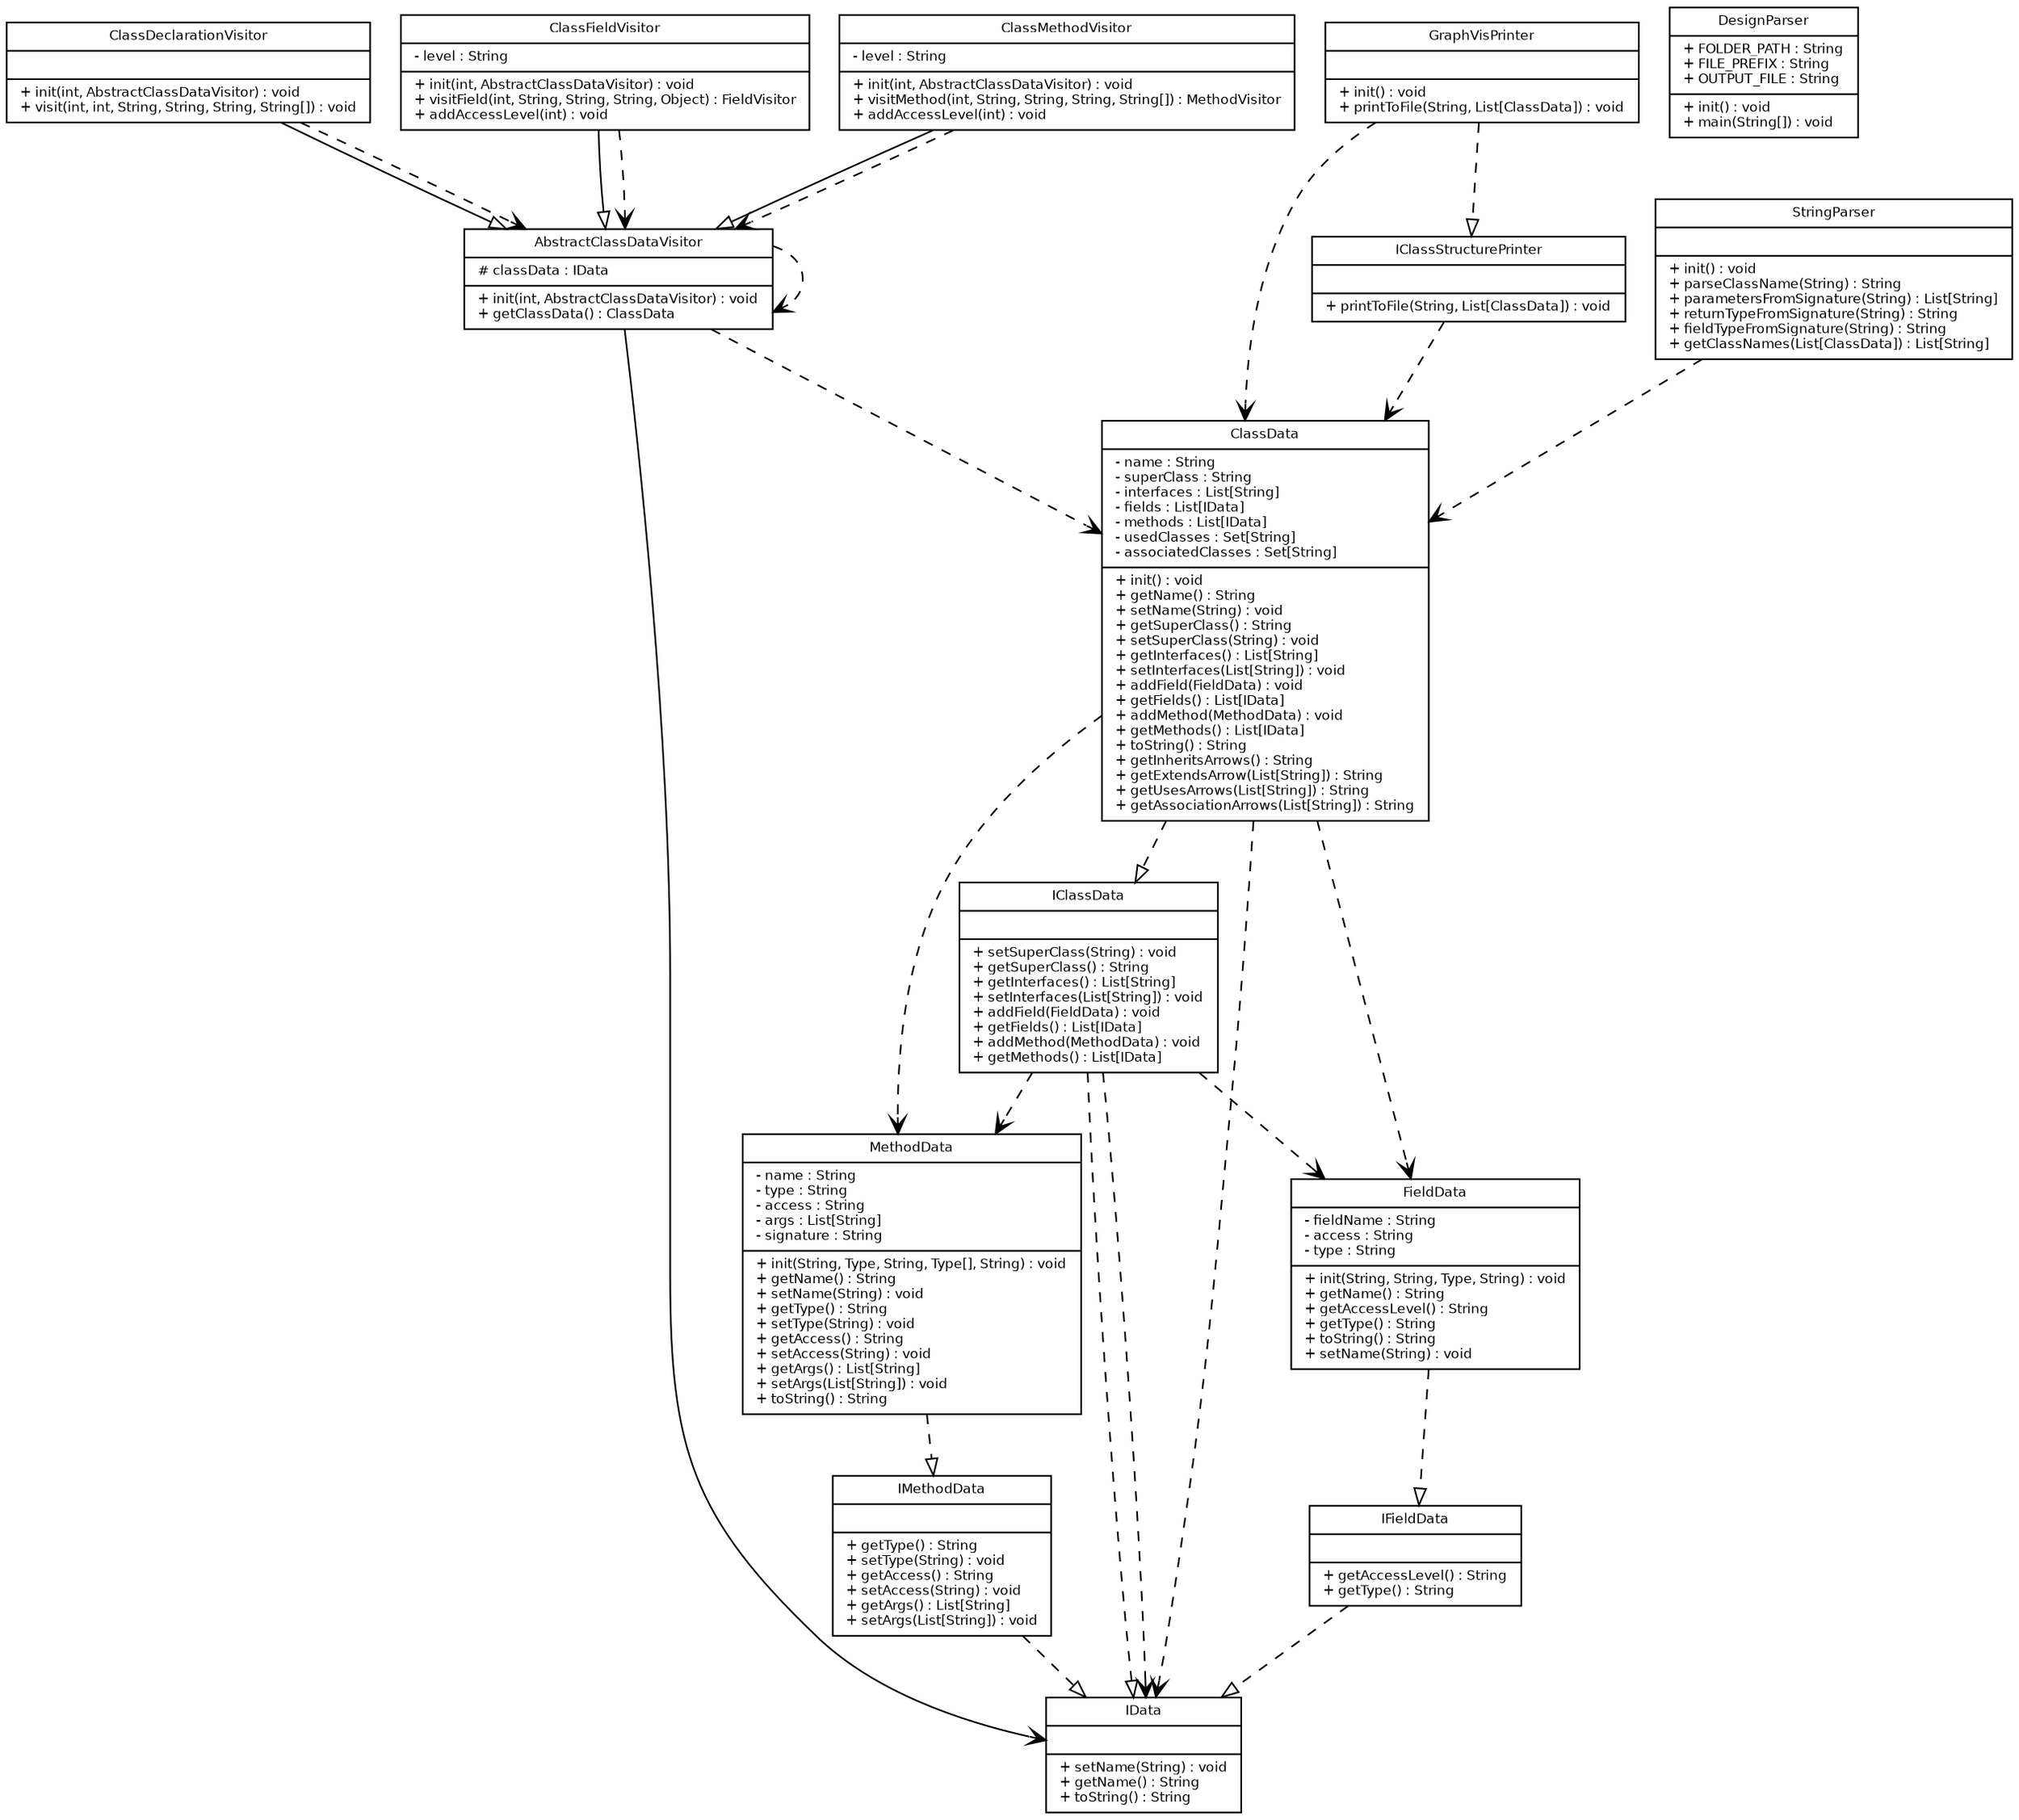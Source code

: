 digraph G {
fontname = " Bitstream Vera San"
fontsize =8
node [
fontname = "Bitstream Vera Sans"
fontsize =8
shape = "record"]
edge [
fontname = "Bitstream Vera Sans"
fontsize =8
]
AbstractClassDataVisitor [
label = "{AbstractClassDataVisitor|# classData : IData\l|+ init(int, AbstractClassDataVisitor) : void\l+ getClassData() : ClassData\l}"
]
edge [ 
arrowhead = "vee"
style = "dashed"
]
AbstractClassDataVisitor -> AbstractClassDataVisitor
AbstractClassDataVisitor -> ClassData
edge [ 
arrowhead = "vee"
style = "solid"
]
AbstractClassDataVisitor -> IData
ClassData [
label = "{ClassData|- name : String\l- superClass : String\l- interfaces : List[String]\l- fields : List[IData]\l- methods : List[IData]\l- usedClasses : Set[String]\l- associatedClasses : Set[String]\l|+ init() : void\l+ getName() : String\l+ setName(String) : void\l+ getSuperClass() : String\l+ setSuperClass(String) : void\l+ getInterfaces() : List[String]\l+ setInterfaces(List[String]) : void\l+ addField(FieldData) : void\l+ getFields() : List[IData]\l+ addMethod(MethodData) : void\l+ getMethods() : List[IData]\l+ toString() : String\l+ getInheritsArrows() : String\l+ getExtendsArrow(List[String]) : String\l+ getUsesArrows(List[String]) : String\l+ getAssociationArrows(List[String]) : String\l}"
]
edge [ 
arrowhead = "empty"
style = "dashed"
]
ClassData -> IClassData
edge [ 
arrowhead = "vee"
style = "dashed"
]
ClassData -> FieldData
ClassData -> IData
ClassData -> MethodData
edge [ 
arrowhead = "vee"
style = "solid"
]
ClassDeclarationVisitor [
label = "{ClassDeclarationVisitor||+ init(int, AbstractClassDataVisitor) : void\l+ visit(int, int, String, String, String, String[]) : void\l}"
]
edge [ 
arrowhead = "empty"
style = "solid"
]
ClassDeclarationVisitor -> AbstractClassDataVisitor
edge [ 
arrowhead = "vee"
style = "dashed"
]
ClassDeclarationVisitor -> AbstractClassDataVisitor
ClassFieldVisitor [
label = "{ClassFieldVisitor|- level : String\l|+ init(int, AbstractClassDataVisitor) : void\l+ visitField(int, String, String, String, Object) : FieldVisitor\l+ addAccessLevel(int) : void\l}"
]
edge [ 
arrowhead = "empty"
style = "solid"
]
ClassFieldVisitor -> AbstractClassDataVisitor
edge [ 
arrowhead = "vee"
style = "dashed"
]
ClassFieldVisitor -> AbstractClassDataVisitor
edge [ 
arrowhead = "vee"
style = "solid"
]
ClassMethodVisitor [
label = "{ClassMethodVisitor|- level : String\l|+ init(int, AbstractClassDataVisitor) : void\l+ visitMethod(int, String, String, String, String[]) : MethodVisitor\l+ addAccessLevel(int) : void\l}"
]
edge [ 
arrowhead = "empty"
style = "solid"
]
ClassMethodVisitor -> AbstractClassDataVisitor
edge [ 
arrowhead = "vee"
style = "dashed"
]
ClassMethodVisitor -> AbstractClassDataVisitor
edge [ 
arrowhead = "vee"
style = "solid"
]
DesignParser [
label = "{DesignParser|+ FOLDER_PATH : String\l+ FILE_PREFIX : String\l+ OUTPUT_FILE : String\l|+ init() : void\l+ main(String[]) : void\l}"
]
edge [ 
arrowhead = "vee"
style = "dashed"
]
edge [ 
arrowhead = "vee"
style = "solid"
]
FieldData [
label = "{FieldData|- fieldName : String\l- access : String\l- type : String\l|+ init(String, String, Type, String) : void\l+ getName() : String\l+ getAccessLevel() : String\l+ getType() : String\l+ toString() : String\l+ setName(String) : void\l}"
]
edge [ 
arrowhead = "empty"
style = "dashed"
]
FieldData -> IFieldData
edge [ 
arrowhead = "vee"
style = "dashed"
]
edge [ 
arrowhead = "vee"
style = "solid"
]
GraphVisPrinter [
label = "{GraphVisPrinter||+ init() : void\l+ printToFile(String, List[ClassData]) : void\l}"
]
edge [ 
arrowhead = "empty"
style = "dashed"
]
GraphVisPrinter -> IClassStructurePrinter
edge [ 
arrowhead = "vee"
style = "dashed"
]
GraphVisPrinter -> ClassData
IClassData [
label = "{IClassData||+ setSuperClass(String) : void\l+ getSuperClass() : String\l+ getInterfaces() : List[String]\l+ setInterfaces(List[String]) : void\l+ addField(FieldData) : void\l+ getFields() : List[IData]\l+ addMethod(MethodData) : void\l+ getMethods() : List[IData]\l}"
]
edge [ 
arrowhead = "empty"
style = "dashed"
]
IClassData -> IData
edge [ 
arrowhead = "vee"
style = "dashed"
]
IClassData -> FieldData
IClassData -> IData
IClassData -> MethodData
IClassStructurePrinter [
label = "{IClassStructurePrinter||+ printToFile(String, List[ClassData]) : void\l}"
]
edge [ 
arrowhead = "vee"
style = "dashed"
]
IClassStructurePrinter -> ClassData
IData [
label = "{IData||+ setName(String) : void\l+ getName() : String\l+ toString() : String\l}"
]
edge [ 
arrowhead = "vee"
style = "dashed"
]
IFieldData [
label = "{IFieldData||+ getAccessLevel() : String\l+ getType() : String\l}"
]
edge [ 
arrowhead = "empty"
style = "dashed"
]
IFieldData -> IData
edge [ 
arrowhead = "vee"
style = "dashed"
]
IMethodData [
label = "{IMethodData||+ getType() : String\l+ setType(String) : void\l+ getAccess() : String\l+ setAccess(String) : void\l+ getArgs() : List[String]\l+ setArgs(List[String]) : void\l}"
]
edge [ 
arrowhead = "empty"
style = "dashed"
]
IMethodData -> IData
edge [ 
arrowhead = "vee"
style = "dashed"
]
MethodData [
label = "{MethodData|- name : String\l- type : String\l- access : String\l- args : List[String]\l- signature : String\l|+ init(String, Type, String, Type[], String) : void\l+ getName() : String\l+ setName(String) : void\l+ getType() : String\l+ setType(String) : void\l+ getAccess() : String\l+ setAccess(String) : void\l+ getArgs() : List[String]\l+ setArgs(List[String]) : void\l+ toString() : String\l}"
]
edge [ 
arrowhead = "empty"
style = "dashed"
]
MethodData -> IMethodData
edge [ 
arrowhead = "vee"
style = "dashed"
]
edge [ 
arrowhead = "vee"
style = "solid"
]
StringParser [
label = "{StringParser||+ init() : void\l+ parseClassName(String) : String\l+ parametersFromSignature(String) : List[String]\l+ returnTypeFromSignature(String) : String\l+ fieldTypeFromSignature(String) : String\l+ getClassNames(List[ClassData]) : List[String]\l}"
]
edge [ 
arrowhead = "vee"
style = "dashed"
]
StringParser -> ClassData
}
